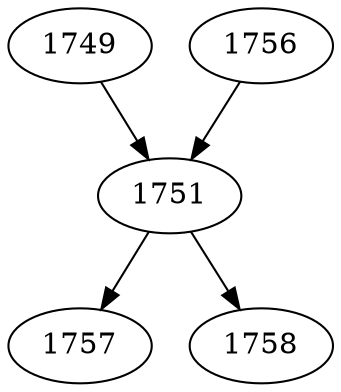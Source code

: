 strict digraph  {
1749;
1751;
1756;
1757;
1758;
1749 -> 1751;
1751 -> 1757;
1751 -> 1758;
1756 -> 1751;
}

